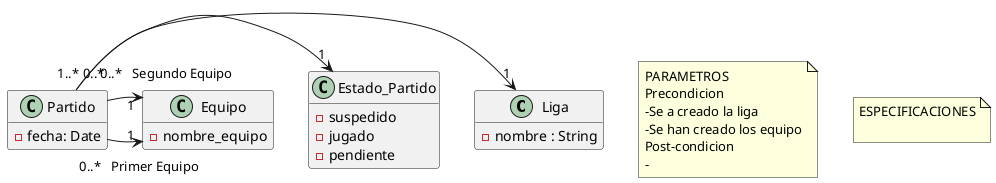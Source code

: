 
@startuml "liga"
hide methods
class Liga{
 - nombre : String
}
class Partido{
    -fecha: Date 
}
class Estado_Partido{
 -suspedido
 -jugado    
 -pendiente
}
class Equipo{
    -nombre_equipo
}

Partido"1..*" -> "1" Liga
Partido "0..*" ->"1" Estado_Partido
Partido"0..*   Primer Equipo" ->"  1" Equipo
Partido"0..*   Segundo Equipo" ->"  1" Equipo

note as nota1
PARAMETROS
Precondicion
-Se a creado la liga
-Se han creado los equipo
Post-condicion 
-
end note
note as nota2
ESPECIFICACIONES

end note 
@enduml